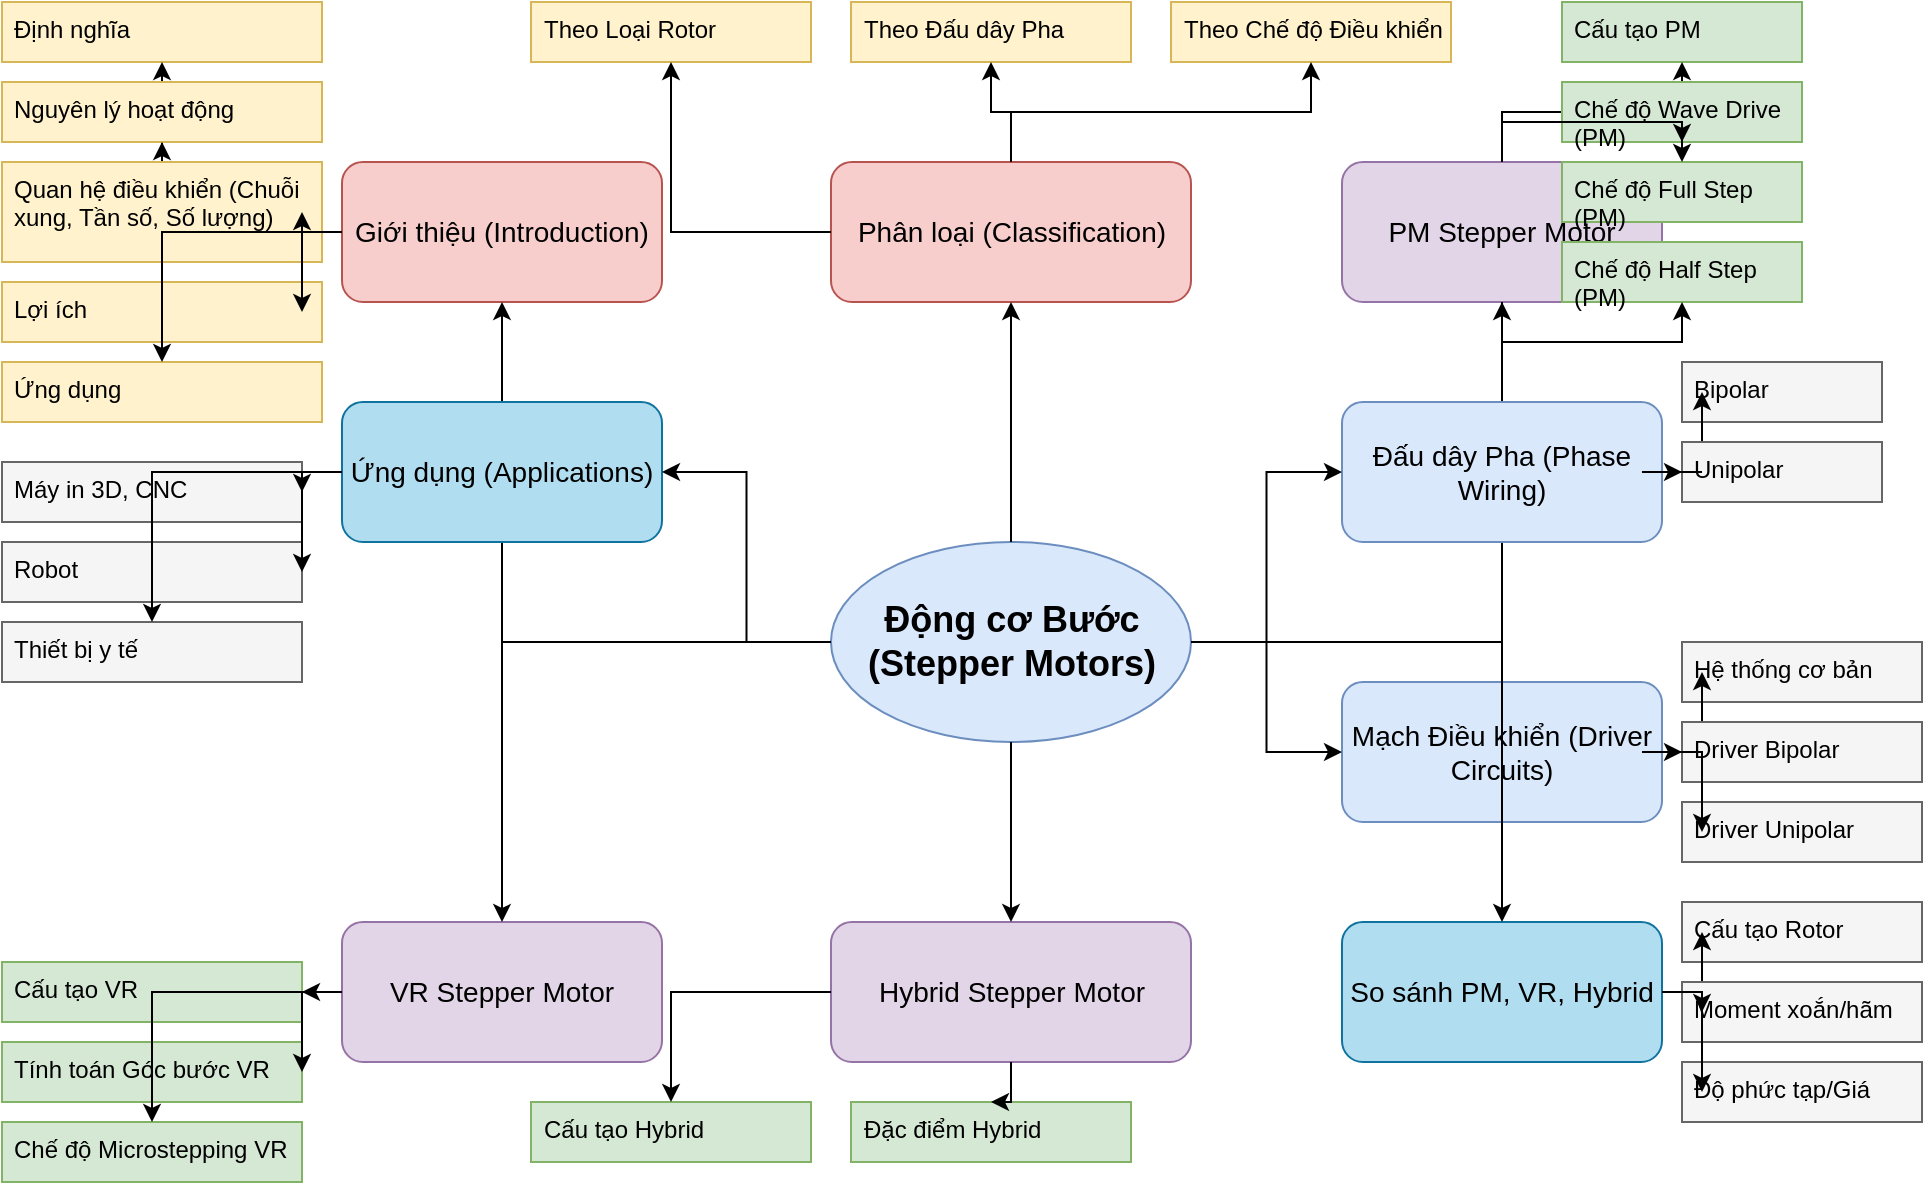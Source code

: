 <mxfile version="27.0.2">
  <diagram name="Page-1" id="RRJVYvJVIJEdy5Si4vsN">
    <mxGraphModel dx="988" dy="586" grid="1" gridSize="10" guides="1" tooltips="1" connect="1" arrows="1" fold="1" page="0" pageScale="1" pageWidth="850" pageHeight="1100" math="0" shadow="0">
      <root>
        <mxCell id="0" />
        <mxCell id="1" parent="0" />
        <mxCell id="3UmPSXNFokLNy28Eq0_R-1" value="Động cơ Bước (Stepper Motors)" style="ellipse;whiteSpace=wrap;html=1;fontSize=18;fontStyle=1;fillColor=#dae8fc;strokeColor=#6c8ebf;" parent="1" vertex="1">
          <mxGeometry x="494.5" y="370" width="180" height="100" as="geometry" />
        </mxCell>
        <mxCell id="3UmPSXNFokLNy28Eq0_R-2" value="Giới thiệu (Introduction)" style="rounded=1;whiteSpace=wrap;html=1;fontSize=14;fillColor=#f8cecc;strokeColor=#b85450;" parent="1" vertex="1">
          <mxGeometry x="250" y="180" width="160" height="70" as="geometry" />
        </mxCell>
        <mxCell id="3UmPSXNFokLNy28Eq0_R-3" value="" style="edgeStyle=orthogonalEdgeStyle;rounded=0;orthogonalLoop=1;jettySize=auto;html=1;entryX=0.5;entryY=1;entryDx=0;entryDy=0;" parent="1" source="3UmPSXNFokLNy28Eq0_R-1" target="3UmPSXNFokLNy28Eq0_R-2" edge="1">
          <mxGeometry relative="1" as="geometry" />
        </mxCell>
        <mxCell id="3UmPSXNFokLNy28Eq0_R-4" value="Định nghĩa" style="whiteSpace=wrap;html=1;fontSize=12;align=left;verticalAlign=top;spacingLeft=4;fillColor=#fff2cc;strokeColor=#d6b656;" parent="1" vertex="1">
          <mxGeometry x="80" y="100" width="160" height="30" as="geometry" />
        </mxCell>
        <mxCell id="3UmPSXNFokLNy28Eq0_R-5" value="" style="edgeStyle=orthogonalEdgeStyle;rounded=0;orthogonalLoop=1;jettySize=auto;html=1;" parent="1" source="3UmPSXNFokLNy28Eq0_R-2" target="3UmPSXNFokLNy28Eq0_R-4" edge="1">
          <mxGeometry relative="1" as="geometry" />
        </mxCell>
        <mxCell id="3UmPSXNFokLNy28Eq0_R-6" value="Nguyên lý hoạt động" style="whiteSpace=wrap;html=1;fontSize=12;align=left;verticalAlign=top;spacingLeft=4;fillColor=#fff2cc;strokeColor=#d6b656;" parent="1" vertex="1">
          <mxGeometry x="80" y="140" width="160" height="30" as="geometry" />
        </mxCell>
        <mxCell id="3UmPSXNFokLNy28Eq0_R-7" value="" style="edgeStyle=orthogonalEdgeStyle;rounded=0;orthogonalLoop=1;jettySize=auto;html=1;" parent="1" source="3UmPSXNFokLNy28Eq0_R-2" target="3UmPSXNFokLNy28Eq0_R-6" edge="1">
          <mxGeometry relative="1" as="geometry" />
        </mxCell>
        <mxCell id="3UmPSXNFokLNy28Eq0_R-8" value="Quan hệ điều khiển (Chuỗi xung, Tần số, Số lượng)" style="whiteSpace=wrap;html=1;fontSize=12;align=left;verticalAlign=top;spacingLeft=4;fillColor=#fff2cc;strokeColor=#d6b656;" parent="1" vertex="1">
          <mxGeometry x="80" y="180" width="160" height="50" as="geometry" />
        </mxCell>
        <mxCell id="3UmPSXNFokLNy28Eq0_R-9" value="" style="edgeStyle=orthogonalEdgeStyle;rounded=0;orthogonalLoop=1;jettySize=auto;html=1;" parent="1" source="3UmPSXNFokLNy28Eq0_R-2" target="3UmPSXNFokLNy28Eq0_R-8" edge="1">
          <mxGeometry relative="1" as="geometry" />
        </mxCell>
        <mxCell id="3UmPSXNFokLNy28Eq0_R-10" value="Lợi ích" style="whiteSpace=wrap;html=1;fontSize=12;align=left;verticalAlign=top;spacingLeft=4;fillColor=#fff2cc;strokeColor=#d6b656;" parent="1" vertex="1">
          <mxGeometry x="80" y="240" width="160" height="30" as="geometry" />
        </mxCell>
        <mxCell id="3UmPSXNFokLNy28Eq0_R-11" value="" style="edgeStyle=orthogonalEdgeStyle;rounded=0;orthogonalLoop=1;jettySize=auto;html=1;" parent="1" source="3UmPSXNFokLNy28Eq0_R-2" target="3UmPSXNFokLNy28Eq0_R-10" edge="1">
          <mxGeometry relative="1" as="geometry" />
        </mxCell>
        <mxCell id="3UmPSXNFokLNy28Eq0_R-12" value="Ứng dụng" style="whiteSpace=wrap;html=1;fontSize=12;align=left;verticalAlign=top;spacingLeft=4;fillColor=#fff2cc;strokeColor=#d6b656;" parent="1" vertex="1">
          <mxGeometry x="80" y="280" width="160" height="30" as="geometry" />
        </mxCell>
        <mxCell id="3UmPSXNFokLNy28Eq0_R-13" value="" style="edgeStyle=orthogonalEdgeStyle;rounded=0;orthogonalLoop=1;jettySize=auto;html=1;" parent="1" source="3UmPSXNFokLNy28Eq0_R-2" target="3UmPSXNFokLNy28Eq0_R-12" edge="1">
          <mxGeometry relative="1" as="geometry" />
        </mxCell>
        <mxCell id="3UmPSXNFokLNy28Eq0_R-14" value="Phân loại (Classification)" style="rounded=1;whiteSpace=wrap;html=1;fontSize=14;fillColor=#f8cecc;strokeColor=#b85450;" parent="1" vertex="1">
          <mxGeometry x="494.5" y="180" width="180" height="70" as="geometry" />
        </mxCell>
        <mxCell id="3UmPSXNFokLNy28Eq0_R-15" value="" style="edgeStyle=orthogonalEdgeStyle;rounded=0;orthogonalLoop=1;jettySize=auto;html=1;entryX=0.5;entryY=1;entryDx=0;entryDy=0;" parent="1" source="3UmPSXNFokLNy28Eq0_R-1" target="3UmPSXNFokLNy28Eq0_R-14" edge="1">
          <mxGeometry relative="1" as="geometry" />
        </mxCell>
        <mxCell id="3UmPSXNFokLNy28Eq0_R-16" value="Theo Loại Rotor" style="whiteSpace=wrap;html=1;fontSize=12;align=left;verticalAlign=top;spacingLeft=4;fillColor=#fff2cc;strokeColor=#d6b656;" parent="1" vertex="1">
          <mxGeometry x="344.5" y="100" width="140" height="30" as="geometry" />
        </mxCell>
        <mxCell id="3UmPSXNFokLNy28Eq0_R-17" value="" style="edgeStyle=orthogonalEdgeStyle;rounded=0;orthogonalLoop=1;jettySize=auto;html=1;" parent="1" source="3UmPSXNFokLNy28Eq0_R-14" target="3UmPSXNFokLNy28Eq0_R-16" edge="1">
          <mxGeometry relative="1" as="geometry" />
        </mxCell>
        <mxCell id="3UmPSXNFokLNy28Eq0_R-18" value="Theo Đấu dây Pha" style="whiteSpace=wrap;html=1;fontSize=12;align=left;verticalAlign=top;spacingLeft=4;fillColor=#fff2cc;strokeColor=#d6b656;" parent="1" vertex="1">
          <mxGeometry x="504.5" y="100" width="140" height="30" as="geometry" />
        </mxCell>
        <mxCell id="3UmPSXNFokLNy28Eq0_R-19" value="" style="edgeStyle=orthogonalEdgeStyle;rounded=0;orthogonalLoop=1;jettySize=auto;html=1;" parent="1" source="3UmPSXNFokLNy28Eq0_R-14" target="3UmPSXNFokLNy28Eq0_R-18" edge="1">
          <mxGeometry relative="1" as="geometry" />
        </mxCell>
        <mxCell id="3UmPSXNFokLNy28Eq0_R-20" value="Theo Chế độ Điều khiển" style="whiteSpace=wrap;html=1;fontSize=12;align=left;verticalAlign=top;spacingLeft=4;fillColor=#fff2cc;strokeColor=#d6b656;" parent="1" vertex="1">
          <mxGeometry x="664.5" y="100" width="140" height="30" as="geometry" />
        </mxCell>
        <mxCell id="3UmPSXNFokLNy28Eq0_R-21" value="" style="edgeStyle=orthogonalEdgeStyle;rounded=0;orthogonalLoop=1;jettySize=auto;html=1;" parent="1" source="3UmPSXNFokLNy28Eq0_R-14" target="3UmPSXNFokLNy28Eq0_R-20" edge="1">
          <mxGeometry relative="1" as="geometry" />
        </mxCell>
        <mxCell id="3UmPSXNFokLNy28Eq0_R-22" value="PM Stepper Motor" style="rounded=1;whiteSpace=wrap;html=1;fontSize=14;fillColor=#e1d5e7;strokeColor=#9673a6;" parent="1" vertex="1">
          <mxGeometry x="750" y="180" width="160" height="70" as="geometry" />
        </mxCell>
        <mxCell id="3UmPSXNFokLNy28Eq0_R-23" value="" style="edgeStyle=orthogonalEdgeStyle;rounded=0;orthogonalLoop=1;jettySize=auto;html=1;entryX=0.5;entryY=1;entryDx=0;entryDy=0;" parent="1" source="3UmPSXNFokLNy28Eq0_R-1" target="3UmPSXNFokLNy28Eq0_R-22" edge="1">
          <mxGeometry relative="1" as="geometry" />
        </mxCell>
        <mxCell id="3UmPSXNFokLNy28Eq0_R-24" value="Cấu tạo PM" style="whiteSpace=wrap;html=1;fontSize=12;align=left;verticalAlign=top;spacingLeft=4;fillColor=#d5e8d4;strokeColor=#82b366;" parent="1" vertex="1">
          <mxGeometry x="860" y="100" width="120" height="30" as="geometry" />
        </mxCell>
        <mxCell id="3UmPSXNFokLNy28Eq0_R-25" value="" style="edgeStyle=orthogonalEdgeStyle;rounded=0;orthogonalLoop=1;jettySize=auto;html=1;" parent="1" source="3UmPSXNFokLNy28Eq0_R-22" target="3UmPSXNFokLNy28Eq0_R-24" edge="1">
          <mxGeometry relative="1" as="geometry" />
        </mxCell>
        <mxCell id="3UmPSXNFokLNy28Eq0_R-26" value="Chế độ Wave Drive (PM)" style="whiteSpace=wrap;html=1;fontSize=12;align=left;verticalAlign=top;spacingLeft=4;fillColor=#d5e8d4;strokeColor=#82b366;" parent="1" vertex="1">
          <mxGeometry x="860" y="140" width="120" height="30" as="geometry" />
        </mxCell>
        <mxCell id="3UmPSXNFokLNy28Eq0_R-27" value="" style="edgeStyle=orthogonalEdgeStyle;rounded=0;orthogonalLoop=1;jettySize=auto;html=1;" parent="1" source="3UmPSXNFokLNy28Eq0_R-22" target="3UmPSXNFokLNy28Eq0_R-26" edge="1">
          <mxGeometry relative="1" as="geometry" />
        </mxCell>
        <mxCell id="3UmPSXNFokLNy28Eq0_R-28" value="Chế độ Full Step (PM)" style="whiteSpace=wrap;html=1;fontSize=12;align=left;verticalAlign=top;spacingLeft=4;fillColor=#d5e8d4;strokeColor=#82b366;" parent="1" vertex="1">
          <mxGeometry x="860" y="180" width="120" height="30" as="geometry" />
        </mxCell>
        <mxCell id="3UmPSXNFokLNy28Eq0_R-29" value="" style="edgeStyle=orthogonalEdgeStyle;rounded=0;orthogonalLoop=1;jettySize=auto;html=1;" parent="1" source="3UmPSXNFokLNy28Eq0_R-22" target="3UmPSXNFokLNy28Eq0_R-28" edge="1">
          <mxGeometry relative="1" as="geometry" />
        </mxCell>
        <mxCell id="3UmPSXNFokLNy28Eq0_R-30" value="Chế độ Half Step (PM)" style="whiteSpace=wrap;html=1;fontSize=12;align=left;verticalAlign=top;spacingLeft=4;fillColor=#d5e8d4;strokeColor=#82b366;" parent="1" vertex="1">
          <mxGeometry x="860" y="220" width="120" height="30" as="geometry" />
        </mxCell>
        <mxCell id="3UmPSXNFokLNy28Eq0_R-31" value="" style="edgeStyle=orthogonalEdgeStyle;rounded=0;orthogonalLoop=1;jettySize=auto;html=1;" parent="1" source="3UmPSXNFokLNy28Eq0_R-22" target="3UmPSXNFokLNy28Eq0_R-30" edge="1">
          <mxGeometry relative="1" as="geometry" />
        </mxCell>
        <mxCell id="3UmPSXNFokLNy28Eq0_R-32" value="VR Stepper Motor" style="rounded=1;whiteSpace=wrap;html=1;fontSize=14;fillColor=#e1d5e7;strokeColor=#9673a6;" parent="1" vertex="1">
          <mxGeometry x="250" y="560" width="160" height="70" as="geometry" />
        </mxCell>
        <mxCell id="3UmPSXNFokLNy28Eq0_R-33" value="" style="edgeStyle=orthogonalEdgeStyle;rounded=0;orthogonalLoop=1;jettySize=auto;html=1;entryX=0.5;entryY=0;entryDx=0;entryDy=0;" parent="1" source="3UmPSXNFokLNy28Eq0_R-1" target="3UmPSXNFokLNy28Eq0_R-32" edge="1">
          <mxGeometry relative="1" as="geometry" />
        </mxCell>
        <mxCell id="3UmPSXNFokLNy28Eq0_R-34" value="Cấu tạo VR" style="whiteSpace=wrap;html=1;fontSize=12;align=left;verticalAlign=top;spacingLeft=4;fillColor=#d5e8d4;strokeColor=#82b366;" parent="1" vertex="1">
          <mxGeometry x="80" y="580" width="150" height="30" as="geometry" />
        </mxCell>
        <mxCell id="3UmPSXNFokLNy28Eq0_R-35" value="" style="edgeStyle=orthogonalEdgeStyle;rounded=0;orthogonalLoop=1;jettySize=auto;html=1;" parent="1" source="3UmPSXNFokLNy28Eq0_R-32" target="3UmPSXNFokLNy28Eq0_R-34" edge="1">
          <mxGeometry relative="1" as="geometry" />
        </mxCell>
        <mxCell id="3UmPSXNFokLNy28Eq0_R-36" value="Tính toán Góc bước VR" style="whiteSpace=wrap;html=1;fontSize=12;align=left;verticalAlign=top;spacingLeft=4;fillColor=#d5e8d4;strokeColor=#82b366;" parent="1" vertex="1">
          <mxGeometry x="80" y="620" width="150" height="30" as="geometry" />
        </mxCell>
        <mxCell id="3UmPSXNFokLNy28Eq0_R-37" value="" style="edgeStyle=orthogonalEdgeStyle;rounded=0;orthogonalLoop=1;jettySize=auto;html=1;" parent="1" source="3UmPSXNFokLNy28Eq0_R-32" target="3UmPSXNFokLNy28Eq0_R-36" edge="1">
          <mxGeometry relative="1" as="geometry" />
        </mxCell>
        <mxCell id="3UmPSXNFokLNy28Eq0_R-38" value="Chế độ Microstepping VR" style="whiteSpace=wrap;html=1;fontSize=12;align=left;verticalAlign=top;spacingLeft=4;fillColor=#d5e8d4;strokeColor=#82b366;" parent="1" vertex="1">
          <mxGeometry x="80" y="660" width="150" height="30" as="geometry" />
        </mxCell>
        <mxCell id="3UmPSXNFokLNy28Eq0_R-39" value="" style="edgeStyle=orthogonalEdgeStyle;rounded=0;orthogonalLoop=1;jettySize=auto;html=1;" parent="1" source="3UmPSXNFokLNy28Eq0_R-32" target="3UmPSXNFokLNy28Eq0_R-38" edge="1">
          <mxGeometry relative="1" as="geometry" />
        </mxCell>
        <mxCell id="3UmPSXNFokLNy28Eq0_R-40" value="Hybrid Stepper Motor" style="rounded=1;whiteSpace=wrap;html=1;fontSize=14;fillColor=#e1d5e7;strokeColor=#9673a6;" parent="1" vertex="1">
          <mxGeometry x="494.5" y="560" width="180" height="70" as="geometry" />
        </mxCell>
        <mxCell id="3UmPSXNFokLNy28Eq0_R-41" value="" style="edgeStyle=orthogonalEdgeStyle;rounded=0;orthogonalLoop=1;jettySize=auto;html=1;entryX=0.5;entryY=0;entryDx=0;entryDy=0;" parent="1" source="3UmPSXNFokLNy28Eq0_R-1" target="3UmPSXNFokLNy28Eq0_R-40" edge="1">
          <mxGeometry relative="1" as="geometry" />
        </mxCell>
        <mxCell id="3UmPSXNFokLNy28Eq0_R-42" value="Cấu tạo Hybrid" style="whiteSpace=wrap;html=1;fontSize=12;align=left;verticalAlign=top;spacingLeft=4;fillColor=#d5e8d4;strokeColor=#82b366;" parent="1" vertex="1">
          <mxGeometry x="344.5" y="650" width="140" height="30" as="geometry" />
        </mxCell>
        <mxCell id="3UmPSXNFokLNy28Eq0_R-43" value="" style="edgeStyle=orthogonalEdgeStyle;rounded=0;orthogonalLoop=1;jettySize=auto;html=1;" parent="1" source="3UmPSXNFokLNy28Eq0_R-40" target="3UmPSXNFokLNy28Eq0_R-42" edge="1">
          <mxGeometry relative="1" as="geometry" />
        </mxCell>
        <mxCell id="3UmPSXNFokLNy28Eq0_R-44" value="Đặc điểm Hybrid" style="whiteSpace=wrap;html=1;fontSize=12;align=left;verticalAlign=top;spacingLeft=4;fillColor=#d5e8d4;strokeColor=#82b366;" parent="1" vertex="1">
          <mxGeometry x="504.5" y="650" width="140" height="30" as="geometry" />
        </mxCell>
        <mxCell id="3UmPSXNFokLNy28Eq0_R-45" value="" style="edgeStyle=orthogonalEdgeStyle;rounded=0;orthogonalLoop=1;jettySize=auto;html=1;" parent="1" source="3UmPSXNFokLNy28Eq0_R-40" target="3UmPSXNFokLNy28Eq0_R-44" edge="1">
          <mxGeometry relative="1" as="geometry" />
        </mxCell>
        <mxCell id="3UmPSXNFokLNy28Eq0_R-46" value="Đấu dây Pha (Phase Wiring)" style="rounded=1;whiteSpace=wrap;html=1;fontSize=14;fillColor=#dae8fc;strokeColor=#6c8ebf;" parent="1" vertex="1">
          <mxGeometry x="750" y="300" width="160" height="70" as="geometry" />
        </mxCell>
        <mxCell id="3UmPSXNFokLNy28Eq0_R-47" value="" style="edgeStyle=orthogonalEdgeStyle;rounded=0;orthogonalLoop=1;jettySize=auto;html=1;" parent="1" source="3UmPSXNFokLNy28Eq0_R-1" target="3UmPSXNFokLNy28Eq0_R-46" edge="1">
          <mxGeometry relative="1" as="geometry" />
        </mxCell>
        <mxCell id="3UmPSXNFokLNy28Eq0_R-48" value="Bipolar" style="whiteSpace=wrap;html=1;fontSize=12;align=left;verticalAlign=top;spacingLeft=4;fillColor=#f5f5f5;strokeColor=#666666;" parent="1" vertex="1">
          <mxGeometry x="920" y="280" width="100" height="30" as="geometry" />
        </mxCell>
        <mxCell id="3UmPSXNFokLNy28Eq0_R-49" value="" style="edgeStyle=orthogonalEdgeStyle;rounded=0;orthogonalLoop=1;jettySize=auto;html=1;" parent="1" source="3UmPSXNFokLNy28Eq0_R-46" target="3UmPSXNFokLNy28Eq0_R-48" edge="1">
          <mxGeometry relative="1" as="geometry" />
        </mxCell>
        <mxCell id="3UmPSXNFokLNy28Eq0_R-50" value="Unipolar" style="whiteSpace=wrap;html=1;fontSize=12;align=left;verticalAlign=top;spacingLeft=4;fillColor=#f5f5f5;strokeColor=#666666;" parent="1" vertex="1">
          <mxGeometry x="920" y="320" width="100" height="30" as="geometry" />
        </mxCell>
        <mxCell id="3UmPSXNFokLNy28Eq0_R-51" value="" style="edgeStyle=orthogonalEdgeStyle;rounded=0;orthogonalLoop=1;jettySize=auto;html=1;" parent="1" source="3UmPSXNFokLNy28Eq0_R-46" target="3UmPSXNFokLNy28Eq0_R-50" edge="1">
          <mxGeometry relative="1" as="geometry" />
        </mxCell>
        <mxCell id="3UmPSXNFokLNy28Eq0_R-52" value="Mạch Điều khiển (Driver Circuits)" style="rounded=1;whiteSpace=wrap;html=1;fontSize=14;fillColor=#dae8fc;strokeColor=#6c8ebf;" parent="1" vertex="1">
          <mxGeometry x="750" y="440" width="160" height="70" as="geometry" />
        </mxCell>
        <mxCell id="3UmPSXNFokLNy28Eq0_R-53" value="" style="edgeStyle=orthogonalEdgeStyle;rounded=0;orthogonalLoop=1;jettySize=auto;html=1;" parent="1" source="3UmPSXNFokLNy28Eq0_R-1" target="3UmPSXNFokLNy28Eq0_R-52" edge="1">
          <mxGeometry relative="1" as="geometry" />
        </mxCell>
        <mxCell id="3UmPSXNFokLNy28Eq0_R-54" value="Hệ thống cơ bản" style="whiteSpace=wrap;html=1;fontSize=12;align=left;verticalAlign=top;spacingLeft=4;fillColor=#f5f5f5;strokeColor=#666666;" parent="1" vertex="1">
          <mxGeometry x="920" y="420" width="120" height="30" as="geometry" />
        </mxCell>
        <mxCell id="3UmPSXNFokLNy28Eq0_R-55" value="" style="edgeStyle=orthogonalEdgeStyle;rounded=0;orthogonalLoop=1;jettySize=auto;html=1;" parent="1" source="3UmPSXNFokLNy28Eq0_R-52" target="3UmPSXNFokLNy28Eq0_R-54" edge="1">
          <mxGeometry relative="1" as="geometry" />
        </mxCell>
        <mxCell id="3UmPSXNFokLNy28Eq0_R-56" value="Driver Bipolar" style="whiteSpace=wrap;html=1;fontSize=12;align=left;verticalAlign=top;spacingLeft=4;fillColor=#f5f5f5;strokeColor=#666666;" parent="1" vertex="1">
          <mxGeometry x="920" y="460" width="120" height="30" as="geometry" />
        </mxCell>
        <mxCell id="3UmPSXNFokLNy28Eq0_R-57" value="" style="edgeStyle=orthogonalEdgeStyle;rounded=0;orthogonalLoop=1;jettySize=auto;html=1;" parent="1" source="3UmPSXNFokLNy28Eq0_R-52" target="3UmPSXNFokLNy28Eq0_R-56" edge="1">
          <mxGeometry relative="1" as="geometry" />
        </mxCell>
        <mxCell id="3UmPSXNFokLNy28Eq0_R-58" value="Driver Unipolar" style="whiteSpace=wrap;html=1;fontSize=12;align=left;verticalAlign=top;spacingLeft=4;fillColor=#f5f5f5;strokeColor=#666666;" parent="1" vertex="1">
          <mxGeometry x="920" y="500" width="120" height="30" as="geometry" />
        </mxCell>
        <mxCell id="3UmPSXNFokLNy28Eq0_R-59" value="" style="edgeStyle=orthogonalEdgeStyle;rounded=0;orthogonalLoop=1;jettySize=auto;html=1;" parent="1" source="3UmPSXNFokLNy28Eq0_R-52" target="3UmPSXNFokLNy28Eq0_R-58" edge="1">
          <mxGeometry relative="1" as="geometry" />
        </mxCell>
        <mxCell id="3UmPSXNFokLNy28Eq0_R-60" value="So sánh PM, VR, Hybrid" style="rounded=1;whiteSpace=wrap;html=1;fontSize=14;fillColor=#b1ddf0;strokeColor=#10739e;" parent="1" vertex="1">
          <mxGeometry x="750" y="560" width="160" height="70" as="geometry" />
        </mxCell>
        <mxCell id="3UmPSXNFokLNy28Eq0_R-61" value="" style="edgeStyle=orthogonalEdgeStyle;rounded=0;orthogonalLoop=1;jettySize=auto;html=1;entryX=0.5;entryY=0;entryDx=0;entryDy=0;" parent="1" source="3UmPSXNFokLNy28Eq0_R-1" target="3UmPSXNFokLNy28Eq0_R-60" edge="1">
          <mxGeometry relative="1" as="geometry" />
        </mxCell>
        <mxCell id="3UmPSXNFokLNy28Eq0_R-62" value="Cấu tạo Rotor" style="whiteSpace=wrap;html=1;fontSize=12;align=left;verticalAlign=top;spacingLeft=4;fillColor=#f5f5f5;strokeColor=#666666;" parent="1" vertex="1">
          <mxGeometry x="920" y="550" width="120" height="30" as="geometry" />
        </mxCell>
        <mxCell id="3UmPSXNFokLNy28Eq0_R-63" value="" style="edgeStyle=orthogonalEdgeStyle;rounded=0;orthogonalLoop=1;jettySize=auto;html=1;" parent="1" source="3UmPSXNFokLNy28Eq0_R-60" target="3UmPSXNFokLNy28Eq0_R-62" edge="1">
          <mxGeometry relative="1" as="geometry" />
        </mxCell>
        <mxCell id="3UmPSXNFokLNy28Eq0_R-64" value="Moment xoắn/hãm" style="whiteSpace=wrap;html=1;fontSize=12;align=left;verticalAlign=top;spacingLeft=4;fillColor=#f5f5f5;strokeColor=#666666;" parent="1" vertex="1">
          <mxGeometry x="920" y="590" width="120" height="30" as="geometry" />
        </mxCell>
        <mxCell id="3UmPSXNFokLNy28Eq0_R-65" value="" style="edgeStyle=orthogonalEdgeStyle;rounded=0;orthogonalLoop=1;jettySize=auto;html=1;" parent="1" source="3UmPSXNFokLNy28Eq0_R-60" target="3UmPSXNFokLNy28Eq0_R-64" edge="1">
          <mxGeometry relative="1" as="geometry" />
        </mxCell>
        <mxCell id="3UmPSXNFokLNy28Eq0_R-66" value="Độ phức tạp/Giá" style="whiteSpace=wrap;html=1;fontSize=12;align=left;verticalAlign=top;spacingLeft=4;fillColor=#f5f5f5;strokeColor=#666666;" parent="1" vertex="1">
          <mxGeometry x="920" y="630" width="120" height="30" as="geometry" />
        </mxCell>
        <mxCell id="3UmPSXNFokLNy28Eq0_R-67" value="" style="edgeStyle=orthogonalEdgeStyle;rounded=0;orthogonalLoop=1;jettySize=auto;html=1;" parent="1" source="3UmPSXNFokLNy28Eq0_R-60" target="3UmPSXNFokLNy28Eq0_R-66" edge="1">
          <mxGeometry relative="1" as="geometry" />
        </mxCell>
        <mxCell id="3UmPSXNFokLNy28Eq0_R-68" value="Ứng dụng (Applications)" style="rounded=1;whiteSpace=wrap;html=1;fontSize=14;fillColor=#b1ddf0;strokeColor=#10739e;" parent="1" vertex="1">
          <mxGeometry x="250" y="300" width="160" height="70" as="geometry" />
        </mxCell>
        <mxCell id="3UmPSXNFokLNy28Eq0_R-69" value="" style="edgeStyle=orthogonalEdgeStyle;rounded=0;orthogonalLoop=1;jettySize=auto;html=1;" parent="1" source="3UmPSXNFokLNy28Eq0_R-1" target="3UmPSXNFokLNy28Eq0_R-68" edge="1">
          <mxGeometry relative="1" as="geometry" />
        </mxCell>
        <mxCell id="3UmPSXNFokLNy28Eq0_R-70" value="Máy in 3D, CNC" style="whiteSpace=wrap;html=1;fontSize=12;align=left;verticalAlign=top;spacingLeft=4;fillColor=#f5f5f5;strokeColor=#666666;" parent="1" vertex="1">
          <mxGeometry x="80" y="330" width="150" height="30" as="geometry" />
        </mxCell>
        <mxCell id="3UmPSXNFokLNy28Eq0_R-71" value="" style="edgeStyle=orthogonalEdgeStyle;rounded=0;orthogonalLoop=1;jettySize=auto;html=1;" parent="1" source="3UmPSXNFokLNy28Eq0_R-68" target="3UmPSXNFokLNy28Eq0_R-70" edge="1">
          <mxGeometry relative="1" as="geometry" />
        </mxCell>
        <mxCell id="3UmPSXNFokLNy28Eq0_R-72" value="Robot" style="whiteSpace=wrap;html=1;fontSize=12;align=left;verticalAlign=top;spacingLeft=4;fillColor=#f5f5f5;strokeColor=#666666;" parent="1" vertex="1">
          <mxGeometry x="80" y="370" width="150" height="30" as="geometry" />
        </mxCell>
        <mxCell id="3UmPSXNFokLNy28Eq0_R-73" value="" style="edgeStyle=orthogonalEdgeStyle;rounded=0;orthogonalLoop=1;jettySize=auto;html=1;" parent="1" source="3UmPSXNFokLNy28Eq0_R-68" target="3UmPSXNFokLNy28Eq0_R-72" edge="1">
          <mxGeometry relative="1" as="geometry" />
        </mxCell>
        <mxCell id="3UmPSXNFokLNy28Eq0_R-74" value="Thiết bị y tế" style="whiteSpace=wrap;html=1;fontSize=12;align=left;verticalAlign=top;spacingLeft=4;fillColor=#f5f5f5;strokeColor=#666666;" parent="1" vertex="1">
          <mxGeometry x="80" y="410" width="150" height="30" as="geometry" />
        </mxCell>
        <mxCell id="3UmPSXNFokLNy28Eq0_R-75" value="" style="edgeStyle=orthogonalEdgeStyle;rounded=0;orthogonalLoop=1;jettySize=auto;html=1;" parent="1" source="3UmPSXNFokLNy28Eq0_R-68" target="3UmPSXNFokLNy28Eq0_R-74" edge="1">
          <mxGeometry relative="1" as="geometry" />
        </mxCell>
      </root>
    </mxGraphModel>
  </diagram>
</mxfile>
